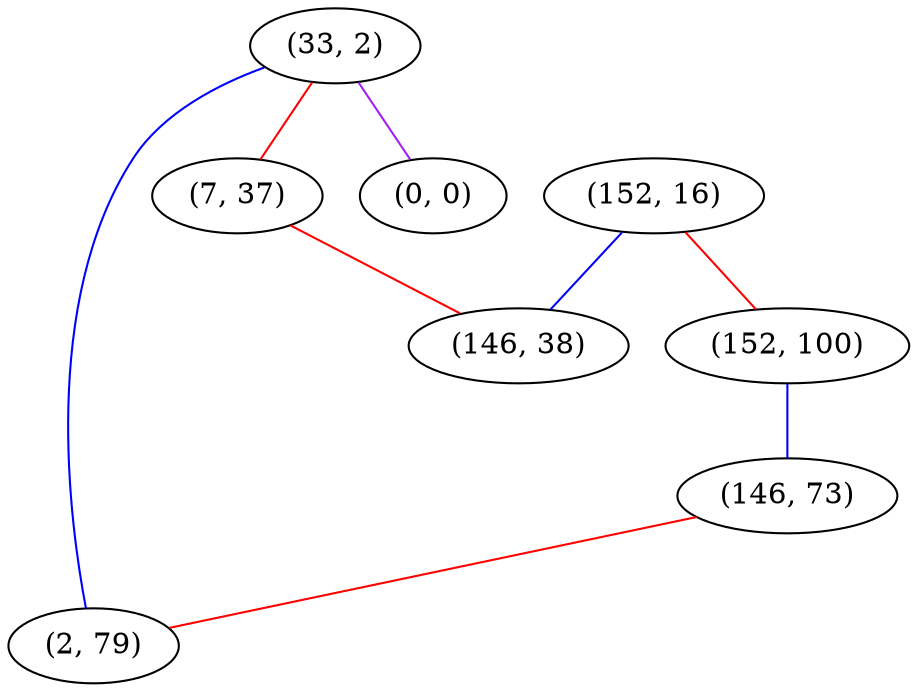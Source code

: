 graph "" {
"(33, 2)";
"(0, 0)";
"(152, 16)";
"(152, 100)";
"(7, 37)";
"(146, 38)";
"(146, 73)";
"(2, 79)";
"(33, 2)" -- "(2, 79)"  [color=blue, key=0, weight=3];
"(33, 2)" -- "(7, 37)"  [color=red, key=0, weight=1];
"(33, 2)" -- "(0, 0)"  [color=purple, key=0, weight=4];
"(152, 16)" -- "(146, 38)"  [color=blue, key=0, weight=3];
"(152, 16)" -- "(152, 100)"  [color=red, key=0, weight=1];
"(152, 100)" -- "(146, 73)"  [color=blue, key=0, weight=3];
"(7, 37)" -- "(146, 38)"  [color=red, key=0, weight=1];
"(146, 73)" -- "(2, 79)"  [color=red, key=0, weight=1];
}
